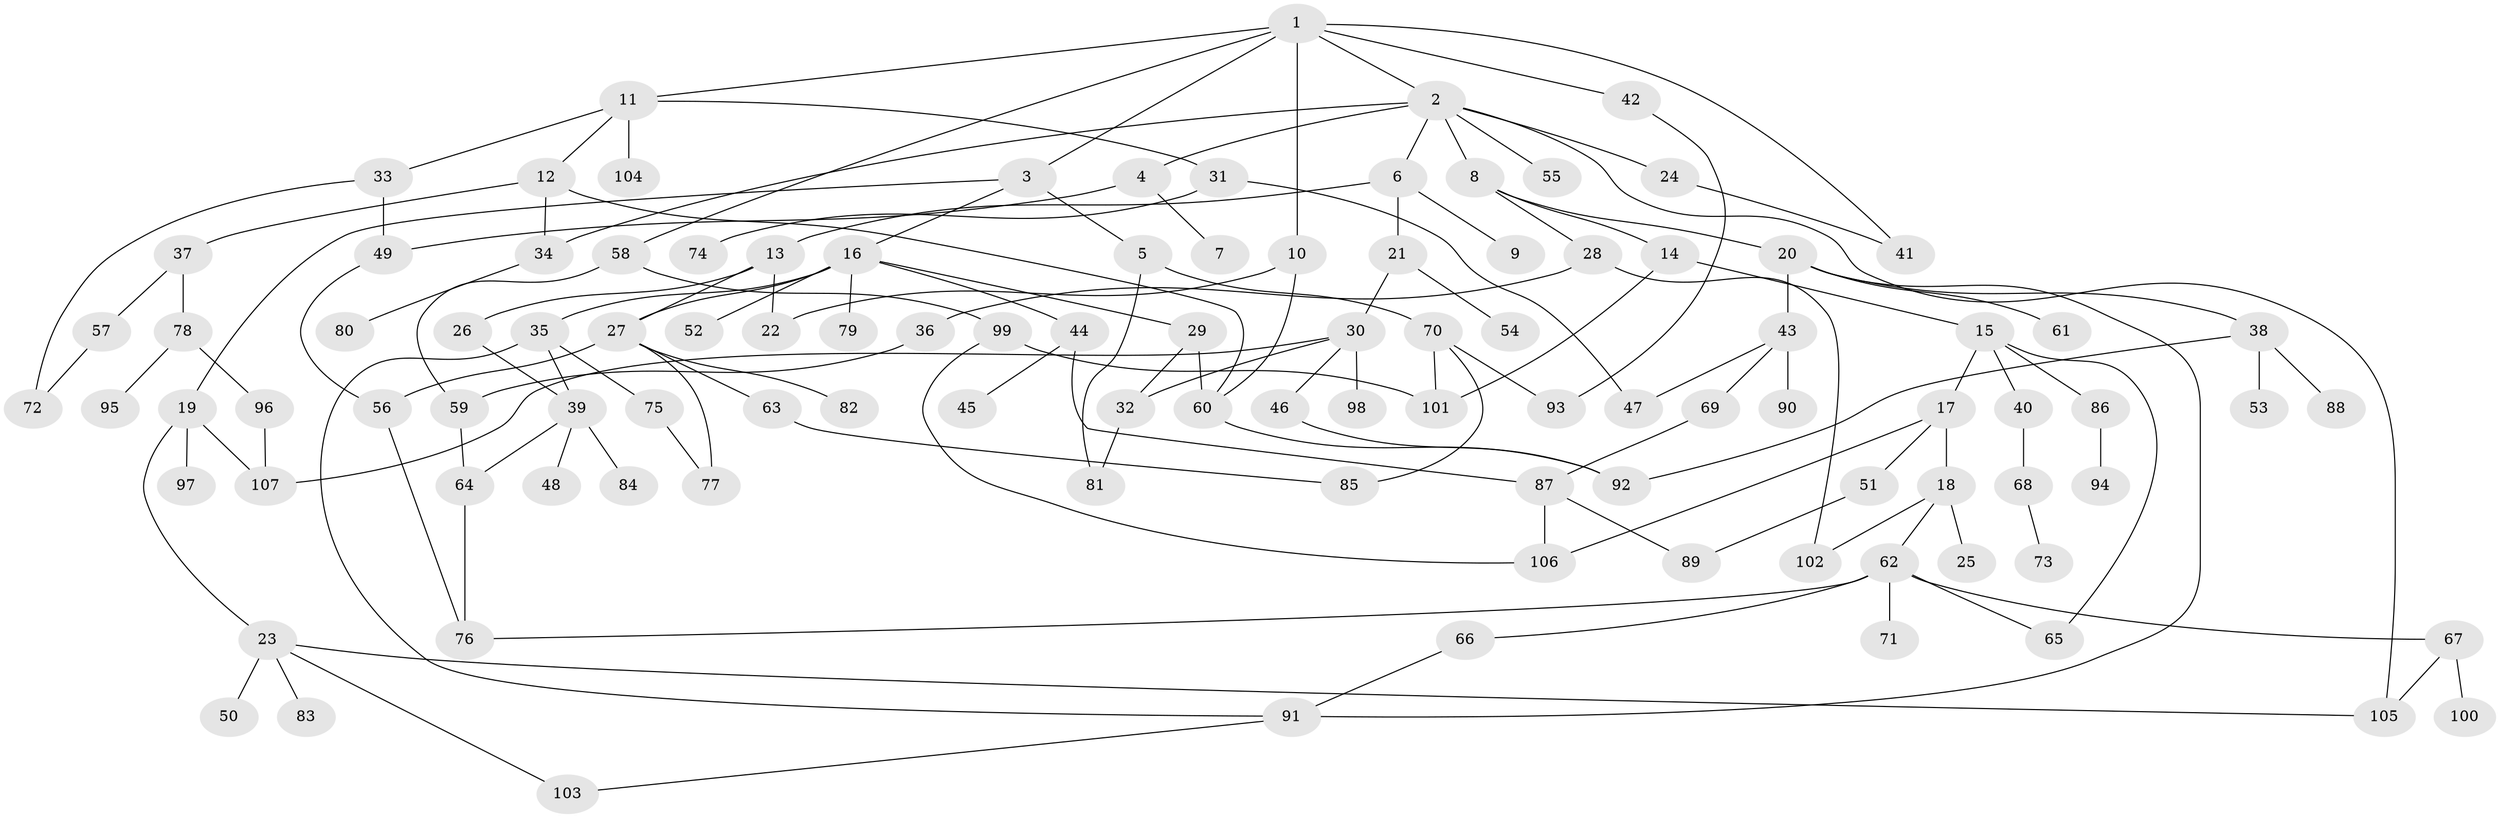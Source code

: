 // Generated by graph-tools (version 1.1) at 2025/49/03/09/25 03:49:25]
// undirected, 107 vertices, 143 edges
graph export_dot {
graph [start="1"]
  node [color=gray90,style=filled];
  1;
  2;
  3;
  4;
  5;
  6;
  7;
  8;
  9;
  10;
  11;
  12;
  13;
  14;
  15;
  16;
  17;
  18;
  19;
  20;
  21;
  22;
  23;
  24;
  25;
  26;
  27;
  28;
  29;
  30;
  31;
  32;
  33;
  34;
  35;
  36;
  37;
  38;
  39;
  40;
  41;
  42;
  43;
  44;
  45;
  46;
  47;
  48;
  49;
  50;
  51;
  52;
  53;
  54;
  55;
  56;
  57;
  58;
  59;
  60;
  61;
  62;
  63;
  64;
  65;
  66;
  67;
  68;
  69;
  70;
  71;
  72;
  73;
  74;
  75;
  76;
  77;
  78;
  79;
  80;
  81;
  82;
  83;
  84;
  85;
  86;
  87;
  88;
  89;
  90;
  91;
  92;
  93;
  94;
  95;
  96;
  97;
  98;
  99;
  100;
  101;
  102;
  103;
  104;
  105;
  106;
  107;
  1 -- 2;
  1 -- 3;
  1 -- 10;
  1 -- 11;
  1 -- 42;
  1 -- 58;
  1 -- 41;
  2 -- 4;
  2 -- 6;
  2 -- 8;
  2 -- 24;
  2 -- 34;
  2 -- 55;
  2 -- 105;
  3 -- 5;
  3 -- 16;
  3 -- 19;
  4 -- 7;
  4 -- 49;
  5 -- 70;
  5 -- 81;
  6 -- 9;
  6 -- 13;
  6 -- 21;
  8 -- 14;
  8 -- 20;
  8 -- 28;
  10 -- 60;
  10 -- 22;
  11 -- 12;
  11 -- 31;
  11 -- 33;
  11 -- 104;
  12 -- 37;
  12 -- 34;
  12 -- 60;
  13 -- 22;
  13 -- 26;
  13 -- 27;
  14 -- 15;
  14 -- 101;
  15 -- 17;
  15 -- 40;
  15 -- 86;
  15 -- 65;
  16 -- 27;
  16 -- 29;
  16 -- 35;
  16 -- 44;
  16 -- 52;
  16 -- 79;
  17 -- 18;
  17 -- 51;
  17 -- 106;
  18 -- 25;
  18 -- 62;
  18 -- 102;
  19 -- 23;
  19 -- 97;
  19 -- 107;
  20 -- 38;
  20 -- 43;
  20 -- 61;
  20 -- 91;
  21 -- 30;
  21 -- 54;
  23 -- 50;
  23 -- 83;
  23 -- 105;
  23 -- 103;
  24 -- 41;
  26 -- 39;
  27 -- 56;
  27 -- 63;
  27 -- 82;
  27 -- 77;
  28 -- 36;
  28 -- 102;
  29 -- 32;
  29 -- 60;
  30 -- 46;
  30 -- 98;
  30 -- 32;
  30 -- 107;
  31 -- 74;
  31 -- 47;
  32 -- 81;
  33 -- 72;
  33 -- 49;
  34 -- 80;
  35 -- 75;
  35 -- 39;
  35 -- 91;
  36 -- 59;
  37 -- 57;
  37 -- 78;
  38 -- 53;
  38 -- 88;
  38 -- 92;
  39 -- 48;
  39 -- 64;
  39 -- 84;
  40 -- 68;
  42 -- 93;
  43 -- 47;
  43 -- 69;
  43 -- 90;
  44 -- 45;
  44 -- 87;
  46 -- 92;
  49 -- 56;
  51 -- 89;
  56 -- 76;
  57 -- 72;
  58 -- 59;
  58 -- 99;
  59 -- 64;
  60 -- 92;
  62 -- 65;
  62 -- 66;
  62 -- 67;
  62 -- 71;
  62 -- 76;
  63 -- 85;
  64 -- 76;
  66 -- 91;
  67 -- 100;
  67 -- 105;
  68 -- 73;
  69 -- 87;
  70 -- 85;
  70 -- 93;
  70 -- 101;
  75 -- 77;
  78 -- 95;
  78 -- 96;
  86 -- 94;
  87 -- 89;
  87 -- 106;
  91 -- 103;
  96 -- 107;
  99 -- 106;
  99 -- 101;
}
